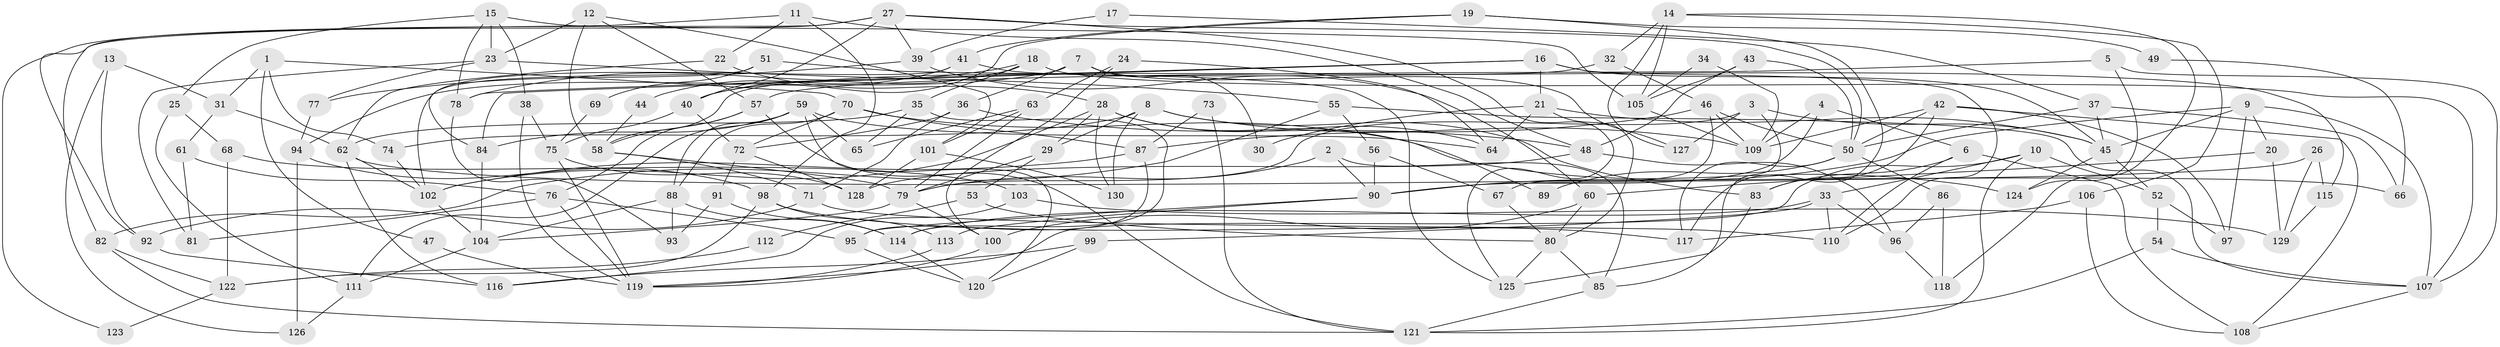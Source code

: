 // coarse degree distribution, {7: 0.13793103448275862, 8: 0.06896551724137931, 5: 0.11494252873563218, 3: 0.20689655172413793, 4: 0.21839080459770116, 10: 0.011494252873563218, 6: 0.13793103448275862, 2: 0.08045977011494253, 9: 0.022988505747126436}
// Generated by graph-tools (version 1.1) at 2025/52/02/27/25 19:52:05]
// undirected, 130 vertices, 260 edges
graph export_dot {
graph [start="1"]
  node [color=gray90,style=filled];
  1;
  2;
  3;
  4;
  5;
  6;
  7;
  8;
  9;
  10;
  11;
  12;
  13;
  14;
  15;
  16;
  17;
  18;
  19;
  20;
  21;
  22;
  23;
  24;
  25;
  26;
  27;
  28;
  29;
  30;
  31;
  32;
  33;
  34;
  35;
  36;
  37;
  38;
  39;
  40;
  41;
  42;
  43;
  44;
  45;
  46;
  47;
  48;
  49;
  50;
  51;
  52;
  53;
  54;
  55;
  56;
  57;
  58;
  59;
  60;
  61;
  62;
  63;
  64;
  65;
  66;
  67;
  68;
  69;
  70;
  71;
  72;
  73;
  74;
  75;
  76;
  77;
  78;
  79;
  80;
  81;
  82;
  83;
  84;
  85;
  86;
  87;
  88;
  89;
  90;
  91;
  92;
  93;
  94;
  95;
  96;
  97;
  98;
  99;
  100;
  101;
  102;
  103;
  104;
  105;
  106;
  107;
  108;
  109;
  110;
  111;
  112;
  113;
  114;
  115;
  116;
  117;
  118;
  119;
  120;
  121;
  122;
  123;
  124;
  125;
  126;
  127;
  128;
  129;
  130;
  1 -- 74;
  1 -- 70;
  1 -- 31;
  1 -- 47;
  2 -- 90;
  2 -- 85;
  2 -- 79;
  3 -- 79;
  3 -- 45;
  3 -- 85;
  3 -- 127;
  4 -- 6;
  4 -- 109;
  4 -- 90;
  5 -- 107;
  5 -- 57;
  5 -- 124;
  6 -- 108;
  6 -- 83;
  6 -- 110;
  7 -- 127;
  7 -- 36;
  7 -- 30;
  7 -- 94;
  8 -- 29;
  8 -- 109;
  8 -- 74;
  8 -- 83;
  8 -- 130;
  9 -- 90;
  9 -- 107;
  9 -- 20;
  9 -- 45;
  9 -- 97;
  10 -- 119;
  10 -- 33;
  10 -- 52;
  10 -- 121;
  11 -- 48;
  11 -- 22;
  11 -- 92;
  11 -- 98;
  12 -- 57;
  12 -- 101;
  12 -- 23;
  12 -- 58;
  13 -- 126;
  13 -- 92;
  13 -- 31;
  14 -- 32;
  14 -- 105;
  14 -- 106;
  14 -- 118;
  14 -- 127;
  15 -- 78;
  15 -- 38;
  15 -- 23;
  15 -- 25;
  15 -- 105;
  16 -- 45;
  16 -- 110;
  16 -- 21;
  16 -- 78;
  16 -- 84;
  17 -- 37;
  17 -- 39;
  18 -- 40;
  18 -- 78;
  18 -- 35;
  18 -- 107;
  19 -- 40;
  19 -- 117;
  19 -- 41;
  19 -- 49;
  20 -- 60;
  20 -- 129;
  21 -- 80;
  21 -- 30;
  21 -- 45;
  21 -- 64;
  22 -- 62;
  22 -- 28;
  23 -- 55;
  23 -- 77;
  23 -- 81;
  24 -- 100;
  24 -- 64;
  24 -- 63;
  25 -- 111;
  25 -- 68;
  26 -- 90;
  26 -- 129;
  26 -- 115;
  27 -- 82;
  27 -- 50;
  27 -- 39;
  27 -- 40;
  27 -- 123;
  27 -- 125;
  28 -- 64;
  28 -- 102;
  28 -- 29;
  28 -- 89;
  28 -- 130;
  29 -- 79;
  29 -- 53;
  31 -- 61;
  31 -- 62;
  32 -- 58;
  32 -- 46;
  33 -- 99;
  33 -- 114;
  33 -- 96;
  33 -- 110;
  34 -- 109;
  34 -- 105;
  35 -- 62;
  35 -- 65;
  35 -- 114;
  36 -- 72;
  36 -- 71;
  36 -- 48;
  37 -- 50;
  37 -- 45;
  37 -- 66;
  38 -- 75;
  38 -- 119;
  39 -- 77;
  39 -- 60;
  40 -- 75;
  40 -- 72;
  41 -- 115;
  41 -- 44;
  41 -- 102;
  42 -- 83;
  42 -- 97;
  42 -- 50;
  42 -- 108;
  42 -- 109;
  43 -- 48;
  43 -- 105;
  43 -- 50;
  44 -- 58;
  45 -- 52;
  45 -- 124;
  46 -- 50;
  46 -- 87;
  46 -- 67;
  46 -- 109;
  47 -- 119;
  48 -- 96;
  48 -- 128;
  49 -- 66;
  50 -- 86;
  50 -- 89;
  50 -- 117;
  51 -- 84;
  51 -- 125;
  51 -- 69;
  52 -- 54;
  52 -- 97;
  53 -- 80;
  53 -- 112;
  54 -- 107;
  54 -- 121;
  55 -- 107;
  55 -- 56;
  55 -- 82;
  56 -- 90;
  56 -- 67;
  57 -- 58;
  57 -- 121;
  57 -- 76;
  58 -- 79;
  58 -- 71;
  59 -- 84;
  59 -- 65;
  59 -- 64;
  59 -- 88;
  59 -- 111;
  59 -- 120;
  60 -- 80;
  60 -- 100;
  61 -- 81;
  61 -- 76;
  62 -- 102;
  62 -- 66;
  62 -- 116;
  63 -- 101;
  63 -- 65;
  63 -- 79;
  67 -- 80;
  68 -- 122;
  68 -- 103;
  69 -- 75;
  70 -- 88;
  70 -- 124;
  70 -- 72;
  70 -- 87;
  71 -- 110;
  71 -- 92;
  72 -- 91;
  72 -- 128;
  73 -- 87;
  73 -- 121;
  74 -- 102;
  75 -- 128;
  75 -- 119;
  76 -- 81;
  76 -- 95;
  76 -- 119;
  77 -- 94;
  78 -- 93;
  79 -- 100;
  79 -- 104;
  80 -- 85;
  80 -- 125;
  82 -- 121;
  82 -- 122;
  83 -- 125;
  84 -- 104;
  85 -- 121;
  86 -- 96;
  86 -- 118;
  87 -- 95;
  87 -- 102;
  88 -- 104;
  88 -- 93;
  88 -- 114;
  90 -- 95;
  90 -- 113;
  91 -- 114;
  91 -- 93;
  92 -- 116;
  94 -- 98;
  94 -- 126;
  95 -- 120;
  96 -- 118;
  98 -- 113;
  98 -- 117;
  98 -- 122;
  99 -- 116;
  99 -- 120;
  100 -- 119;
  101 -- 130;
  101 -- 128;
  102 -- 104;
  103 -- 116;
  103 -- 129;
  104 -- 111;
  105 -- 109;
  106 -- 117;
  106 -- 108;
  107 -- 108;
  111 -- 126;
  112 -- 122;
  113 -- 119;
  114 -- 120;
  115 -- 129;
  122 -- 123;
}
